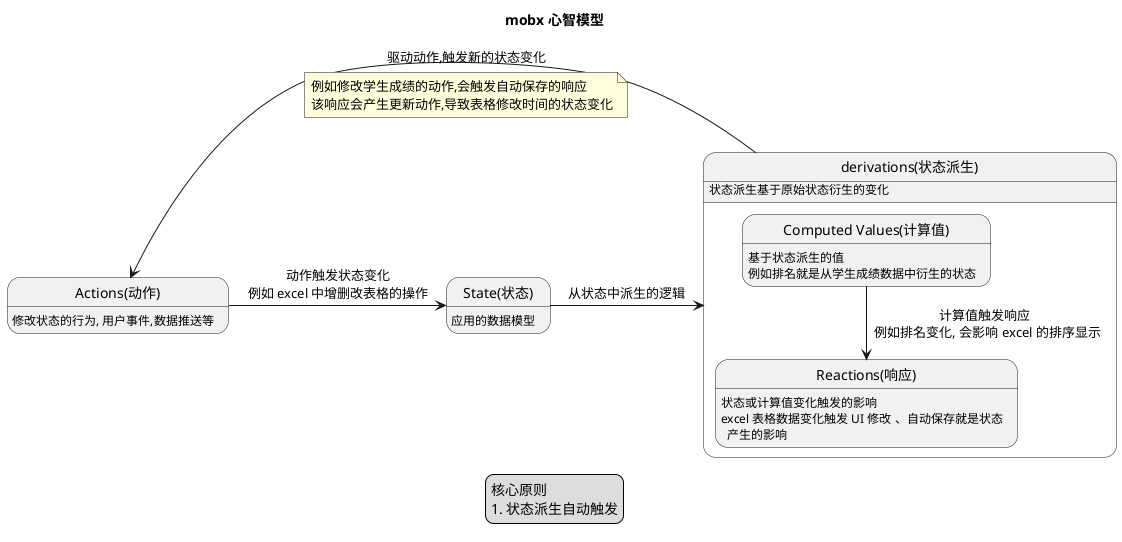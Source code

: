 @startuml

title mobx 心智模型

state  "Actions(动作)" as a
a: 修改状态的行为, 用户事件,数据推送等

a -right-> s: 动作触发状态变化\n\
例如 excel 中增删改表格的操作


state  "State(状态)" as s
s: 应用的数据模型

s -right-> d: 从状态中派生的逻辑

state "derivations(状态派生)" as d {
  state  "Computed Values(计算值)" as c
  c: 基于状态派生的值
  c: 例如排名就是从学生成绩数据中衍生的状态

  c -->r: 计算值触发响应\n\
  例如排名变化, 会影响 excel 的排序显示

  state  "Reactions(响应)" as r
  r: 状态或计算值变化触发的影响
  r: excel 表格数据变化触发 UI 修改 、自动保存就是状态\n\
  产生的影响

}
d: 状态派生基于原始状态衍生的变化


d -left-> a: 驱动动作,触发新的状态变化
note on link
例如修改学生成绩的动作,会触发自动保存的响应
该响应会产生更新动作,导致表格修改时间的状态变化
end note

legend
核心原则
#状态派生自动触发
endlegend
@enduml

